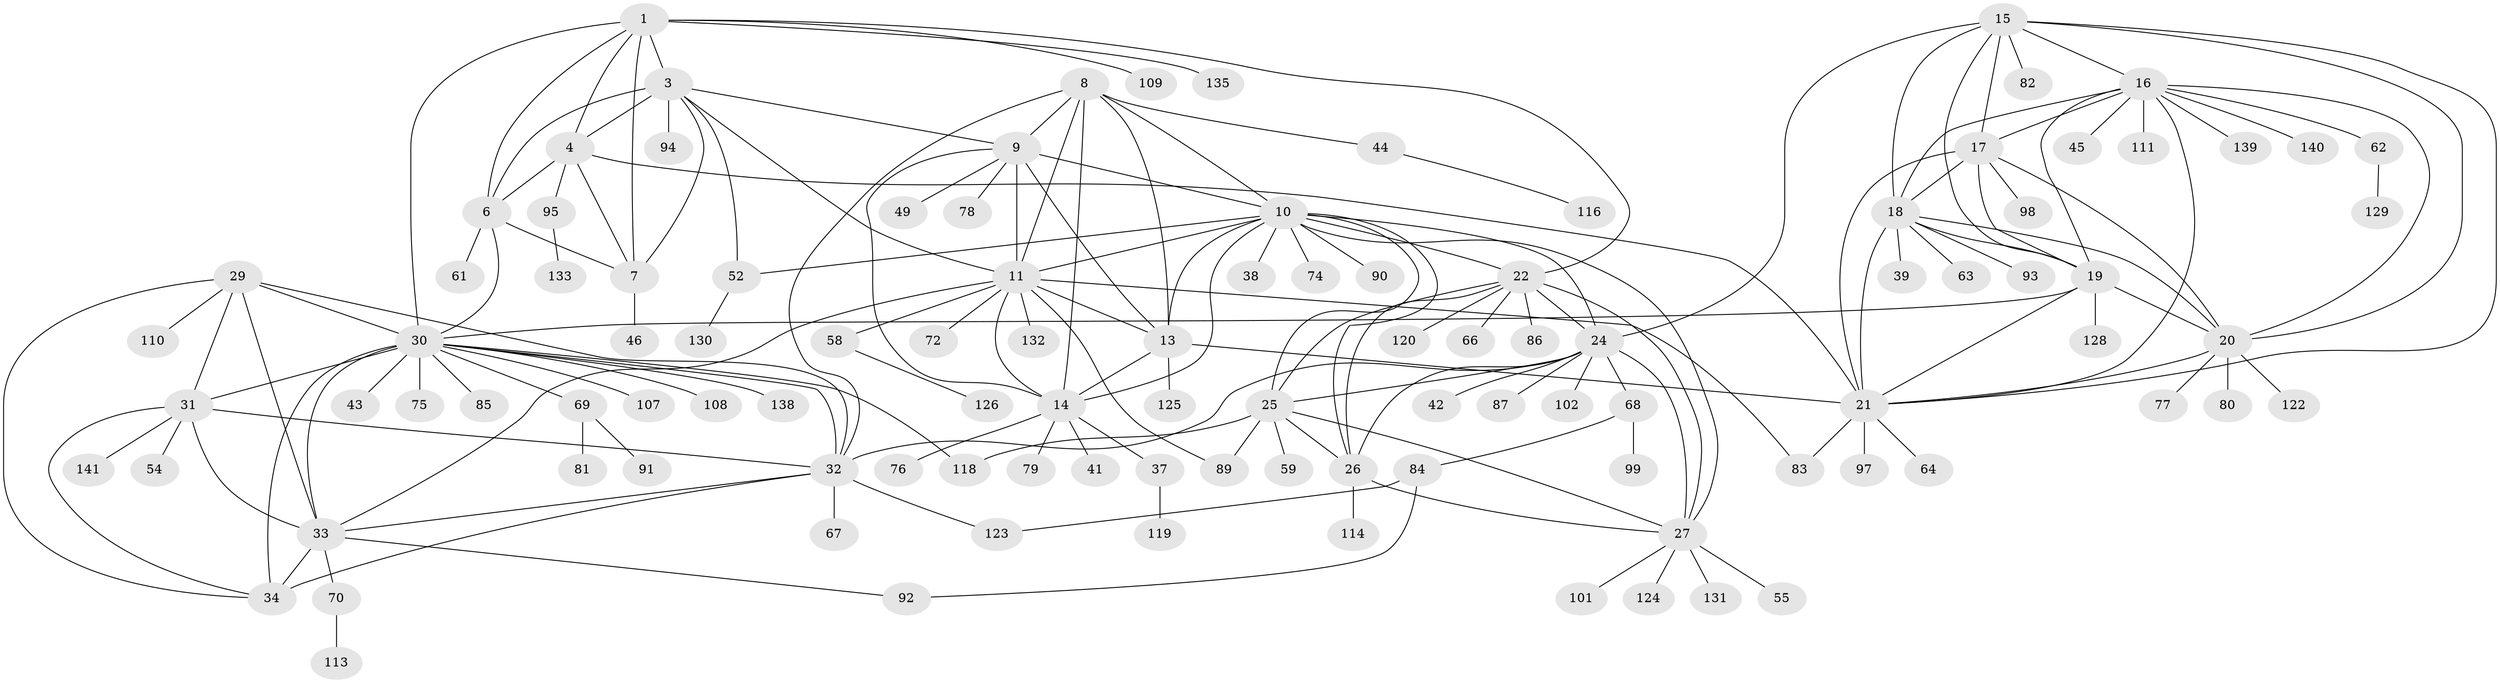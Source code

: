 // original degree distribution, {9: 0.07692307692307693, 7: 0.03496503496503497, 8: 0.055944055944055944, 10: 0.027972027972027972, 12: 0.02097902097902098, 11: 0.02097902097902098, 14: 0.006993006993006993, 1: 0.5874125874125874, 3: 0.04895104895104895, 2: 0.1048951048951049, 4: 0.013986013986013986}
// Generated by graph-tools (version 1.1) at 2025/42/03/06/25 10:42:15]
// undirected, 107 vertices, 172 edges
graph export_dot {
graph [start="1"]
  node [color=gray90,style=filled];
  1 [super="+2"];
  3 [super="+5"];
  4;
  6 [super="+57"];
  7 [super="+127"];
  8 [super="+50"];
  9 [super="+51"];
  10 [super="+23"];
  11 [super="+12"];
  13 [super="+40"];
  14 [super="+106"];
  15 [super="+47"];
  16 [super="+36"];
  17;
  18 [super="+100"];
  19 [super="+56"];
  20 [super="+53"];
  21 [super="+103"];
  22 [super="+121"];
  24 [super="+28"];
  25 [super="+88"];
  26 [super="+112"];
  27 [super="+142"];
  29;
  30 [super="+35"];
  31 [super="+137"];
  32 [super="+65"];
  33;
  34 [super="+48"];
  37 [super="+136"];
  38;
  39;
  41;
  42;
  43;
  44 [super="+60"];
  45;
  46;
  49;
  52 [super="+105"];
  54;
  55;
  58 [super="+115"];
  59;
  61;
  62 [super="+73"];
  63;
  64;
  66;
  67;
  68;
  69 [super="+71"];
  70;
  72;
  74;
  75;
  76;
  77;
  78;
  79 [super="+104"];
  80;
  81;
  82;
  83 [super="+143"];
  84 [super="+96"];
  85;
  86;
  87;
  89;
  90 [super="+134"];
  91;
  92;
  93;
  94;
  95 [super="+117"];
  97;
  98;
  99;
  101;
  102;
  107;
  108;
  109;
  110;
  111;
  113;
  114;
  116;
  118;
  119;
  120;
  122;
  123;
  124;
  125;
  126;
  128;
  129;
  130;
  131;
  132;
  133;
  135;
  138;
  139;
  140;
  141;
  1 -- 3 [weight=4];
  1 -- 4 [weight=2];
  1 -- 6 [weight=2];
  1 -- 7 [weight=2];
  1 -- 22;
  1 -- 109;
  1 -- 30;
  1 -- 135;
  3 -- 4 [weight=2];
  3 -- 6 [weight=2];
  3 -- 7 [weight=2];
  3 -- 11;
  3 -- 52;
  3 -- 94;
  3 -- 9;
  4 -- 6;
  4 -- 7;
  4 -- 21;
  4 -- 95;
  6 -- 7;
  6 -- 61;
  6 -- 30;
  7 -- 46;
  8 -- 9;
  8 -- 10;
  8 -- 11 [weight=2];
  8 -- 13;
  8 -- 14;
  8 -- 44;
  8 -- 32;
  9 -- 10;
  9 -- 11 [weight=2];
  9 -- 13;
  9 -- 14;
  9 -- 49;
  9 -- 78;
  10 -- 11 [weight=2];
  10 -- 13;
  10 -- 14;
  10 -- 38;
  10 -- 90;
  10 -- 26;
  10 -- 74;
  10 -- 22;
  10 -- 24 [weight=2];
  10 -- 25;
  10 -- 27;
  10 -- 52;
  11 -- 13 [weight=2];
  11 -- 14 [weight=2];
  11 -- 72;
  11 -- 33;
  11 -- 132;
  11 -- 83;
  11 -- 89;
  11 -- 58;
  13 -- 14;
  13 -- 21;
  13 -- 125;
  14 -- 37;
  14 -- 41;
  14 -- 76;
  14 -- 79;
  15 -- 16;
  15 -- 17;
  15 -- 18;
  15 -- 19;
  15 -- 20;
  15 -- 21;
  15 -- 24;
  15 -- 82;
  16 -- 17;
  16 -- 18;
  16 -- 19;
  16 -- 20;
  16 -- 21;
  16 -- 45;
  16 -- 62;
  16 -- 111;
  16 -- 139;
  16 -- 140;
  17 -- 18;
  17 -- 19;
  17 -- 20;
  17 -- 21;
  17 -- 98;
  18 -- 19;
  18 -- 20;
  18 -- 21;
  18 -- 39;
  18 -- 63;
  18 -- 93;
  19 -- 20;
  19 -- 21;
  19 -- 128;
  19 -- 30;
  20 -- 21;
  20 -- 80;
  20 -- 122;
  20 -- 77;
  21 -- 64;
  21 -- 83;
  21 -- 97;
  22 -- 24 [weight=2];
  22 -- 25;
  22 -- 26;
  22 -- 27;
  22 -- 66;
  22 -- 86;
  22 -- 120;
  24 -- 25 [weight=2];
  24 -- 26 [weight=2];
  24 -- 27 [weight=2];
  24 -- 32;
  24 -- 102;
  24 -- 68;
  24 -- 42;
  24 -- 87;
  25 -- 26;
  25 -- 27;
  25 -- 59;
  25 -- 89;
  25 -- 118;
  26 -- 27;
  26 -- 114;
  27 -- 55;
  27 -- 101;
  27 -- 124;
  27 -- 131;
  29 -- 30 [weight=2];
  29 -- 31;
  29 -- 32;
  29 -- 33;
  29 -- 34;
  29 -- 110;
  30 -- 31 [weight=2];
  30 -- 32 [weight=2];
  30 -- 33 [weight=2];
  30 -- 34 [weight=2];
  30 -- 75;
  30 -- 85;
  30 -- 138;
  30 -- 69;
  30 -- 107;
  30 -- 43;
  30 -- 108;
  30 -- 118;
  31 -- 32;
  31 -- 33;
  31 -- 34;
  31 -- 54;
  31 -- 141;
  32 -- 33;
  32 -- 34;
  32 -- 67;
  32 -- 123;
  33 -- 34;
  33 -- 70;
  33 -- 92;
  37 -- 119;
  44 -- 116;
  52 -- 130;
  58 -- 126;
  62 -- 129;
  68 -- 84;
  68 -- 99;
  69 -- 81;
  69 -- 91;
  70 -- 113;
  84 -- 92;
  84 -- 123;
  95 -- 133;
}

